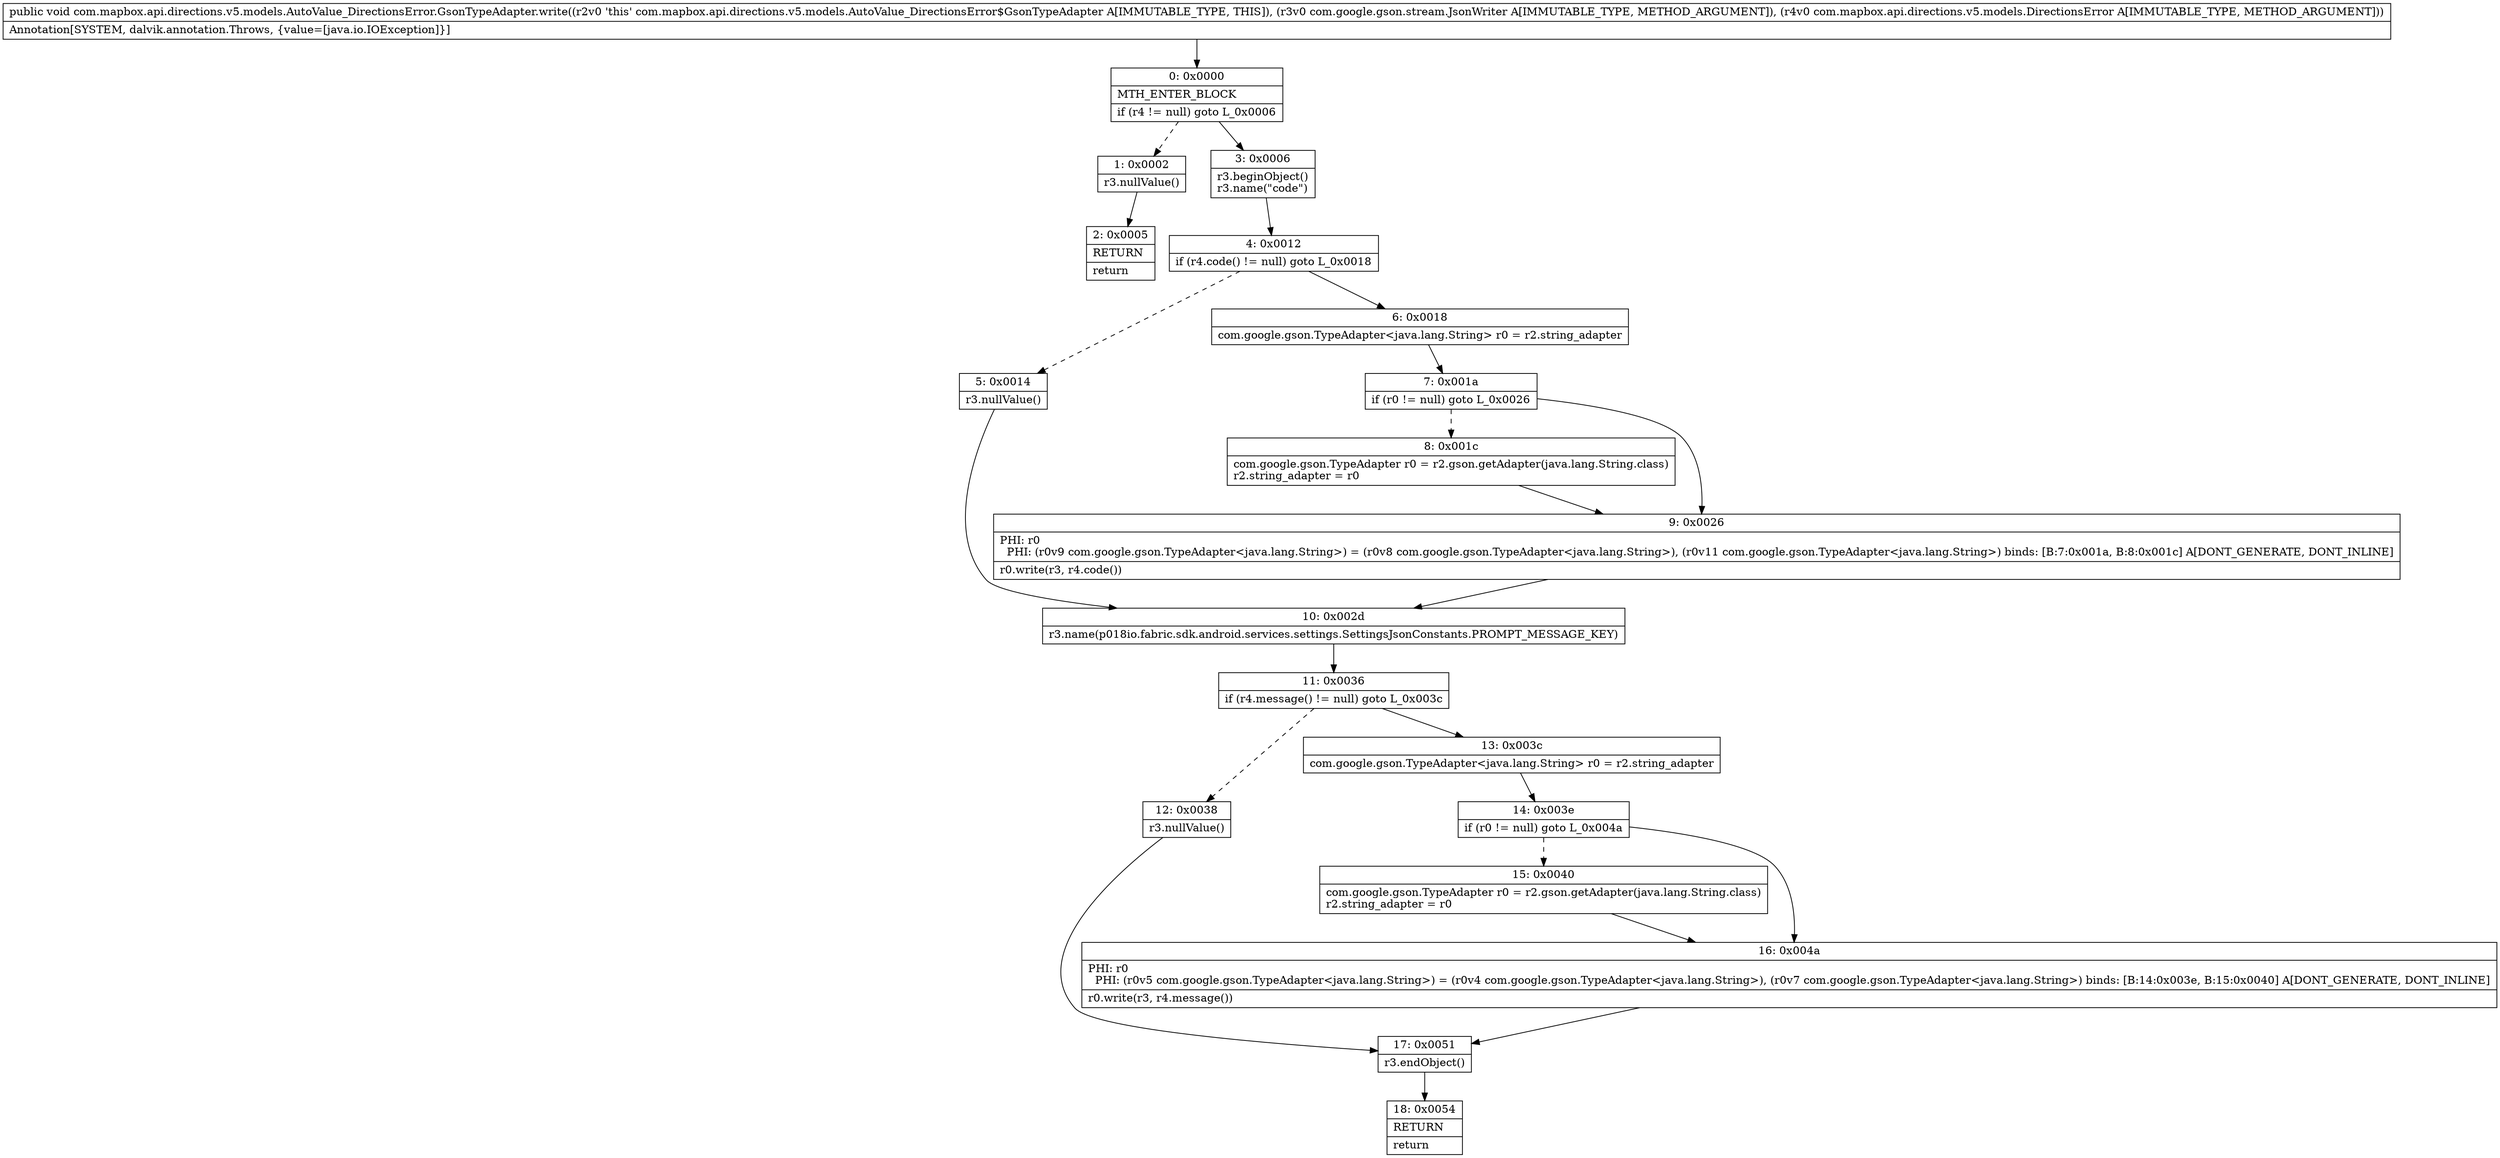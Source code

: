digraph "CFG forcom.mapbox.api.directions.v5.models.AutoValue_DirectionsError.GsonTypeAdapter.write(Lcom\/google\/gson\/stream\/JsonWriter;Lcom\/mapbox\/api\/directions\/v5\/models\/DirectionsError;)V" {
Node_0 [shape=record,label="{0\:\ 0x0000|MTH_ENTER_BLOCK\l|if (r4 != null) goto L_0x0006\l}"];
Node_1 [shape=record,label="{1\:\ 0x0002|r3.nullValue()\l}"];
Node_2 [shape=record,label="{2\:\ 0x0005|RETURN\l|return\l}"];
Node_3 [shape=record,label="{3\:\ 0x0006|r3.beginObject()\lr3.name(\"code\")\l}"];
Node_4 [shape=record,label="{4\:\ 0x0012|if (r4.code() != null) goto L_0x0018\l}"];
Node_5 [shape=record,label="{5\:\ 0x0014|r3.nullValue()\l}"];
Node_6 [shape=record,label="{6\:\ 0x0018|com.google.gson.TypeAdapter\<java.lang.String\> r0 = r2.string_adapter\l}"];
Node_7 [shape=record,label="{7\:\ 0x001a|if (r0 != null) goto L_0x0026\l}"];
Node_8 [shape=record,label="{8\:\ 0x001c|com.google.gson.TypeAdapter r0 = r2.gson.getAdapter(java.lang.String.class)\lr2.string_adapter = r0\l}"];
Node_9 [shape=record,label="{9\:\ 0x0026|PHI: r0 \l  PHI: (r0v9 com.google.gson.TypeAdapter\<java.lang.String\>) = (r0v8 com.google.gson.TypeAdapter\<java.lang.String\>), (r0v11 com.google.gson.TypeAdapter\<java.lang.String\>) binds: [B:7:0x001a, B:8:0x001c] A[DONT_GENERATE, DONT_INLINE]\l|r0.write(r3, r4.code())\l}"];
Node_10 [shape=record,label="{10\:\ 0x002d|r3.name(p018io.fabric.sdk.android.services.settings.SettingsJsonConstants.PROMPT_MESSAGE_KEY)\l}"];
Node_11 [shape=record,label="{11\:\ 0x0036|if (r4.message() != null) goto L_0x003c\l}"];
Node_12 [shape=record,label="{12\:\ 0x0038|r3.nullValue()\l}"];
Node_13 [shape=record,label="{13\:\ 0x003c|com.google.gson.TypeAdapter\<java.lang.String\> r0 = r2.string_adapter\l}"];
Node_14 [shape=record,label="{14\:\ 0x003e|if (r0 != null) goto L_0x004a\l}"];
Node_15 [shape=record,label="{15\:\ 0x0040|com.google.gson.TypeAdapter r0 = r2.gson.getAdapter(java.lang.String.class)\lr2.string_adapter = r0\l}"];
Node_16 [shape=record,label="{16\:\ 0x004a|PHI: r0 \l  PHI: (r0v5 com.google.gson.TypeAdapter\<java.lang.String\>) = (r0v4 com.google.gson.TypeAdapter\<java.lang.String\>), (r0v7 com.google.gson.TypeAdapter\<java.lang.String\>) binds: [B:14:0x003e, B:15:0x0040] A[DONT_GENERATE, DONT_INLINE]\l|r0.write(r3, r4.message())\l}"];
Node_17 [shape=record,label="{17\:\ 0x0051|r3.endObject()\l}"];
Node_18 [shape=record,label="{18\:\ 0x0054|RETURN\l|return\l}"];
MethodNode[shape=record,label="{public void com.mapbox.api.directions.v5.models.AutoValue_DirectionsError.GsonTypeAdapter.write((r2v0 'this' com.mapbox.api.directions.v5.models.AutoValue_DirectionsError$GsonTypeAdapter A[IMMUTABLE_TYPE, THIS]), (r3v0 com.google.gson.stream.JsonWriter A[IMMUTABLE_TYPE, METHOD_ARGUMENT]), (r4v0 com.mapbox.api.directions.v5.models.DirectionsError A[IMMUTABLE_TYPE, METHOD_ARGUMENT]))  | Annotation[SYSTEM, dalvik.annotation.Throws, \{value=[java.io.IOException]\}]\l}"];
MethodNode -> Node_0;
Node_0 -> Node_1[style=dashed];
Node_0 -> Node_3;
Node_1 -> Node_2;
Node_3 -> Node_4;
Node_4 -> Node_5[style=dashed];
Node_4 -> Node_6;
Node_5 -> Node_10;
Node_6 -> Node_7;
Node_7 -> Node_8[style=dashed];
Node_7 -> Node_9;
Node_8 -> Node_9;
Node_9 -> Node_10;
Node_10 -> Node_11;
Node_11 -> Node_12[style=dashed];
Node_11 -> Node_13;
Node_12 -> Node_17;
Node_13 -> Node_14;
Node_14 -> Node_15[style=dashed];
Node_14 -> Node_16;
Node_15 -> Node_16;
Node_16 -> Node_17;
Node_17 -> Node_18;
}


